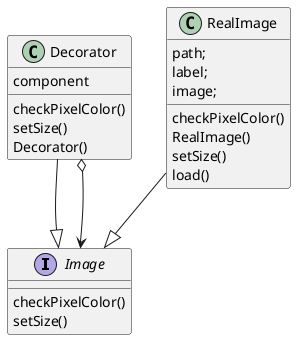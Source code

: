 @startuml
interface Image
Image : checkPixelColor()
Image : setSize()

Decorator --|> Image
RealImage --|> Image
Decorator o--> Image

Decorator : checkPixelColor()
Decorator : setSize()
Decorator : component
Decorator : Decorator()

RealImage : checkPixelColor()
RealImage : RealImage()
RealImage : setSize()
RealImage : load()
RealImage : path;
RealImage : label;
RealImage : image;
@enduml